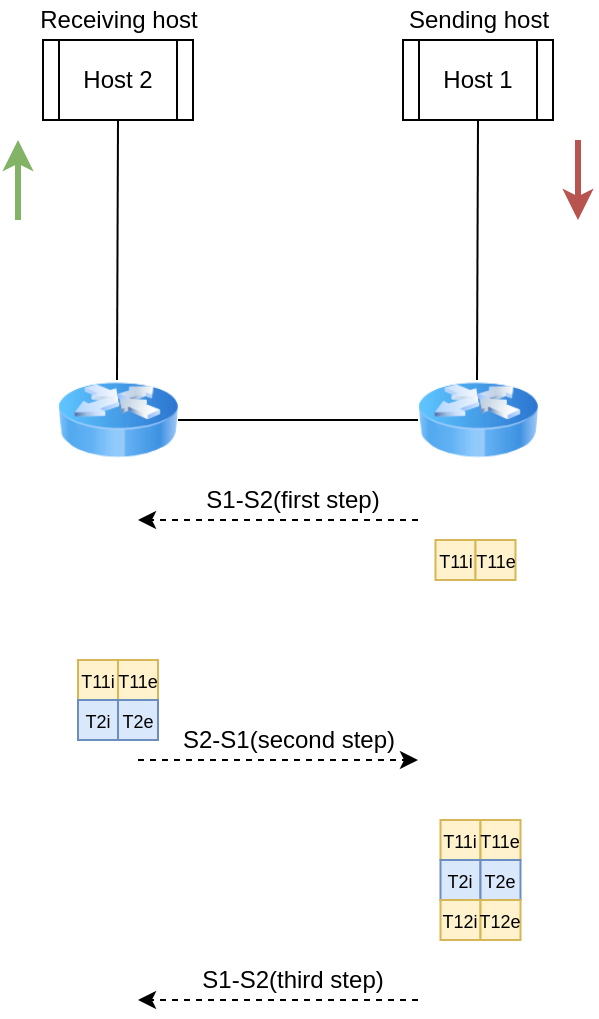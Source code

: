 <mxfile version="14.4.9" type="device" pages="2"><diagram id="rXGgwUdzgR_10rI0ri9y" name="OWD alg"><mxGraphModel dx="1502" dy="603" grid="1" gridSize="10" guides="1" tooltips="1" connect="1" arrows="1" fold="1" page="1" pageScale="1" pageWidth="850" pageHeight="1100" math="0" shadow="0"><root><mxCell id="0"/><mxCell id="1" parent="0"/><mxCell id="xIjWAKy4KelPGEH6DUjn-1" value="" style="image;html=1;image=img/lib/clip_art/networking/Router_Icon_128x128.png" vertex="1" parent="1"><mxGeometry x="260" y="310" width="60" height="60" as="geometry"/></mxCell><mxCell id="xIjWAKy4KelPGEH6DUjn-2" value="" style="image;html=1;image=img/lib/clip_art/networking/Router_Icon_128x128.png" vertex="1" parent="1"><mxGeometry x="440" y="310" width="60" height="60" as="geometry"/></mxCell><mxCell id="xIjWAKy4KelPGEH6DUjn-3" value="Host 1" style="shape=process;whiteSpace=wrap;html=1;backgroundOutline=1;" vertex="1" parent="1"><mxGeometry x="432.5" y="150" width="75" height="40" as="geometry"/></mxCell><mxCell id="xIjWAKy4KelPGEH6DUjn-4" value="Host 2" style="shape=process;whiteSpace=wrap;html=1;backgroundOutline=1;" vertex="1" parent="1"><mxGeometry x="252.5" y="150" width="75" height="40" as="geometry"/></mxCell><mxCell id="xIjWAKy4KelPGEH6DUjn-5" value="" style="endArrow=none;html=1;entryX=0.5;entryY=1;entryDx=0;entryDy=0;" edge="1" parent="1" target="xIjWAKy4KelPGEH6DUjn-3"><mxGeometry width="50" height="50" relative="1" as="geometry"><mxPoint x="469.5" y="320" as="sourcePoint"/><mxPoint x="469.5" y="270" as="targetPoint"/></mxGeometry></mxCell><mxCell id="xIjWAKy4KelPGEH6DUjn-6" value="" style="endArrow=none;html=1;entryX=0.5;entryY=1;entryDx=0;entryDy=0;" edge="1" parent="1" target="xIjWAKy4KelPGEH6DUjn-4"><mxGeometry width="50" height="50" relative="1" as="geometry"><mxPoint x="289.5" y="320" as="sourcePoint"/><mxPoint x="289.5" y="270" as="targetPoint"/></mxGeometry></mxCell><mxCell id="xIjWAKy4KelPGEH6DUjn-7" value="" style="endArrow=none;html=1;exitX=1;exitY=0.5;exitDx=0;exitDy=0;entryX=0;entryY=0.5;entryDx=0;entryDy=0;" edge="1" parent="1" source="xIjWAKy4KelPGEH6DUjn-1" target="xIjWAKy4KelPGEH6DUjn-2"><mxGeometry width="50" height="50" relative="1" as="geometry"><mxPoint x="350" y="340" as="sourcePoint"/><mxPoint x="400" y="290" as="targetPoint"/></mxGeometry></mxCell><mxCell id="xIjWAKy4KelPGEH6DUjn-8" value="Receiving host" style="text;html=1;align=center;verticalAlign=middle;resizable=0;points=[];autosize=1;" vertex="1" parent="1"><mxGeometry x="245" y="130" width="90" height="20" as="geometry"/></mxCell><mxCell id="xIjWAKy4KelPGEH6DUjn-9" value="Sending host" style="text;html=1;align=center;verticalAlign=middle;resizable=0;points=[];autosize=1;" vertex="1" parent="1"><mxGeometry x="425" y="130" width="90" height="20" as="geometry"/></mxCell><mxCell id="xIjWAKy4KelPGEH6DUjn-10" value="" style="shape=image;html=1;verticalAlign=top;verticalLabelPosition=bottom;labelBackgroundColor=#ffffff;imageAspect=0;aspect=fixed;image=https://cdn0.iconfinder.com/data/icons/essentials-4/1691/packet-128.png" vertex="1" parent="1"><mxGeometry x="480" y="200" width="30" height="30" as="geometry"/></mxCell><mxCell id="xIjWAKy4KelPGEH6DUjn-11" value="" style="shape=image;html=1;verticalAlign=top;verticalLabelPosition=bottom;labelBackgroundColor=#ffffff;imageAspect=0;aspect=fixed;image=https://cdn0.iconfinder.com/data/icons/essentials-4/1691/packet-128.png" vertex="1" parent="1"><mxGeometry x="453.75" y="370" width="30" height="30" as="geometry"/></mxCell><mxCell id="xIjWAKy4KelPGEH6DUjn-13" value="&lt;font style=&quot;font-size: 9px&quot;&gt;T11i&lt;/font&gt;" style="whiteSpace=wrap;html=1;aspect=fixed;fillColor=#fff2cc;strokeColor=#d6b656;" vertex="1" parent="1"><mxGeometry x="448.75" y="400" width="20" height="20" as="geometry"/></mxCell><mxCell id="xIjWAKy4KelPGEH6DUjn-14" value="&lt;font style=&quot;font-size: 9px&quot;&gt;T11e&lt;/font&gt;" style="whiteSpace=wrap;html=1;aspect=fixed;fillColor=#fff2cc;strokeColor=#d6b656;" vertex="1" parent="1"><mxGeometry x="468.75" y="400" width="20" height="20" as="geometry"/></mxCell><mxCell id="xIjWAKy4KelPGEH6DUjn-16" value="" style="shape=image;html=1;verticalAlign=top;verticalLabelPosition=bottom;labelBackgroundColor=#ffffff;imageAspect=0;aspect=fixed;image=https://cdn0.iconfinder.com/data/icons/essentials-4/1691/packet-128.png" vertex="1" parent="1"><mxGeometry x="275" y="430" width="30" height="30" as="geometry"/></mxCell><mxCell id="xIjWAKy4KelPGEH6DUjn-17" value="&lt;font style=&quot;font-size: 9px&quot;&gt;T11i&lt;/font&gt;" style="whiteSpace=wrap;html=1;aspect=fixed;fillColor=#fff2cc;strokeColor=#d6b656;" vertex="1" parent="1"><mxGeometry x="270" y="460" width="20" height="20" as="geometry"/></mxCell><mxCell id="xIjWAKy4KelPGEH6DUjn-18" value="&lt;font style=&quot;font-size: 9px&quot;&gt;T11e&lt;/font&gt;" style="whiteSpace=wrap;html=1;aspect=fixed;fillColor=#fff2cc;strokeColor=#d6b656;" vertex="1" parent="1"><mxGeometry x="290" y="460" width="20" height="20" as="geometry"/></mxCell><mxCell id="xIjWAKy4KelPGEH6DUjn-23" value="&lt;font style=&quot;font-size: 9px&quot;&gt;T2i&lt;/font&gt;" style="whiteSpace=wrap;html=1;aspect=fixed;fillColor=#dae8fc;strokeColor=#6c8ebf;" vertex="1" parent="1"><mxGeometry x="270" y="480" width="20" height="20" as="geometry"/></mxCell><mxCell id="xIjWAKy4KelPGEH6DUjn-24" value="&lt;font style=&quot;font-size: 9px&quot;&gt;T2e&lt;/font&gt;" style="whiteSpace=wrap;html=1;aspect=fixed;fillColor=#dae8fc;strokeColor=#6c8ebf;" vertex="1" parent="1"><mxGeometry x="290" y="480" width="20" height="20" as="geometry"/></mxCell><mxCell id="xIjWAKy4KelPGEH6DUjn-25" value="" style="shape=image;html=1;verticalAlign=top;verticalLabelPosition=bottom;labelBackgroundColor=#ffffff;imageAspect=0;aspect=fixed;image=https://cdn0.iconfinder.com/data/icons/essentials-4/1691/packet-128.png" vertex="1" parent="1"><mxGeometry x="456.25" y="510" width="30" height="30" as="geometry"/></mxCell><mxCell id="xIjWAKy4KelPGEH6DUjn-26" value="&lt;font style=&quot;font-size: 9px&quot;&gt;T11i&lt;/font&gt;" style="whiteSpace=wrap;html=1;aspect=fixed;fillColor=#fff2cc;strokeColor=#d6b656;" vertex="1" parent="1"><mxGeometry x="451.25" y="540" width="20" height="20" as="geometry"/></mxCell><mxCell id="xIjWAKy4KelPGEH6DUjn-27" value="&lt;font style=&quot;font-size: 9px&quot;&gt;T11e&lt;/font&gt;" style="whiteSpace=wrap;html=1;aspect=fixed;fillColor=#fff2cc;strokeColor=#d6b656;" vertex="1" parent="1"><mxGeometry x="471.25" y="540" width="20" height="20" as="geometry"/></mxCell><mxCell id="xIjWAKy4KelPGEH6DUjn-28" value="&lt;font style=&quot;font-size: 9px&quot;&gt;T2i&lt;/font&gt;" style="whiteSpace=wrap;html=1;aspect=fixed;fillColor=#dae8fc;strokeColor=#6c8ebf;" vertex="1" parent="1"><mxGeometry x="451.25" y="560" width="20" height="20" as="geometry"/></mxCell><mxCell id="xIjWAKy4KelPGEH6DUjn-29" value="&lt;font style=&quot;font-size: 9px&quot;&gt;T2e&lt;/font&gt;" style="whiteSpace=wrap;html=1;aspect=fixed;fillColor=#dae8fc;strokeColor=#6c8ebf;" vertex="1" parent="1"><mxGeometry x="471.25" y="560" width="20" height="20" as="geometry"/></mxCell><mxCell id="xIjWAKy4KelPGEH6DUjn-30" value="&lt;font style=&quot;font-size: 9px&quot;&gt;T12i&lt;/font&gt;" style="whiteSpace=wrap;html=1;aspect=fixed;fillColor=#fff2cc;strokeColor=#d6b656;" vertex="1" parent="1"><mxGeometry x="451.25" y="580" width="20" height="20" as="geometry"/></mxCell><mxCell id="xIjWAKy4KelPGEH6DUjn-31" value="&lt;font style=&quot;font-size: 9px&quot;&gt;T12e&lt;/font&gt;" style="whiteSpace=wrap;html=1;aspect=fixed;fillColor=#fff2cc;strokeColor=#d6b656;" vertex="1" parent="1"><mxGeometry x="471.25" y="580" width="20" height="20" as="geometry"/></mxCell><mxCell id="xIjWAKy4KelPGEH6DUjn-32" value="" style="endArrow=classic;html=1;dashed=1;" edge="1" parent="1"><mxGeometry width="50" height="50" relative="1" as="geometry"><mxPoint x="440" y="390" as="sourcePoint"/><mxPoint x="300" y="390" as="targetPoint"/></mxGeometry></mxCell><mxCell id="xIjWAKy4KelPGEH6DUjn-33" value="" style="endArrow=classic;html=1;dashed=1;" edge="1" parent="1"><mxGeometry width="50" height="50" relative="1" as="geometry"><mxPoint x="300" y="510" as="sourcePoint"/><mxPoint x="440" y="510" as="targetPoint"/></mxGeometry></mxCell><mxCell id="xIjWAKy4KelPGEH6DUjn-34" value="" style="endArrow=classic;html=1;dashed=1;" edge="1" parent="1"><mxGeometry width="50" height="50" relative="1" as="geometry"><mxPoint x="440" y="630" as="sourcePoint"/><mxPoint x="300" y="630" as="targetPoint"/></mxGeometry></mxCell><mxCell id="xIjWAKy4KelPGEH6DUjn-35" value="" style="shape=image;html=1;verticalAlign=top;verticalLabelPosition=bottom;labelBackgroundColor=#ffffff;imageAspect=0;aspect=fixed;image=https://cdn0.iconfinder.com/data/icons/essentials-4/1691/packet-128.png" vertex="1" parent="1"><mxGeometry x="252.5" y="200" width="30" height="30" as="geometry"/></mxCell><mxCell id="xIjWAKy4KelPGEH6DUjn-36" value="" style="endArrow=classic;html=1;strokeWidth=3;fillColor=#d5e8d4;strokeColor=#82b366;" edge="1" parent="1"><mxGeometry width="50" height="50" relative="1" as="geometry"><mxPoint x="240" y="240" as="sourcePoint"/><mxPoint x="240" y="200" as="targetPoint"/></mxGeometry></mxCell><mxCell id="xIjWAKy4KelPGEH6DUjn-37" value="" style="endArrow=classic;html=1;strokeWidth=3;fillColor=#f8cecc;strokeColor=#b85450;" edge="1" parent="1"><mxGeometry width="50" height="50" relative="1" as="geometry"><mxPoint x="520" y="200" as="sourcePoint"/><mxPoint x="520" y="240" as="targetPoint"/></mxGeometry></mxCell><mxCell id="xIjWAKy4KelPGEH6DUjn-38" value="S1-S2(first step)" style="text;html=1;align=center;verticalAlign=middle;resizable=0;points=[];autosize=1;" vertex="1" parent="1"><mxGeometry x="327" y="370" width="100" height="20" as="geometry"/></mxCell><mxCell id="xIjWAKy4KelPGEH6DUjn-39" value="S2-S1(second step)" style="text;html=1;align=center;verticalAlign=middle;resizable=0;points=[];autosize=1;" vertex="1" parent="1"><mxGeometry x="315" y="490" width="120" height="20" as="geometry"/></mxCell><mxCell id="xIjWAKy4KelPGEH6DUjn-40" value="S1-S2(third step)" style="text;html=1;align=center;verticalAlign=middle;resizable=0;points=[];autosize=1;" vertex="1" parent="1"><mxGeometry x="322" y="610" width="110" height="20" as="geometry"/></mxCell></root></mxGraphModel></diagram><diagram id="BtblNlKZ9GY-y25MF-j2" name="Header_myTunnel"><mxGraphModel dx="1252" dy="503" grid="1" gridSize="10" guides="1" tooltips="1" connect="1" arrows="1" fold="1" page="1" pageScale="1" pageWidth="850" pageHeight="1100" math="0" shadow="0"><root><mxCell id="pxX16LCzKqhFzkyMmFLq-0"/><mxCell id="pxX16LCzKqhFzkyMmFLq-1" parent="pxX16LCzKqhFzkyMmFLq-0"/><mxCell id="pxX16LCzKqhFzkyMmFLq-52" value="" style="rounded=0;whiteSpace=wrap;html=1;" vertex="1" parent="pxX16LCzKqhFzkyMmFLq-1"><mxGeometry x="600" y="400" width="80" height="40" as="geometry"/></mxCell><mxCell id="pxX16LCzKqhFzkyMmFLq-48" value="" style="rounded=0;whiteSpace=wrap;html=1;perimeterSpacing=0;strokeColor=none;" vertex="1" parent="pxX16LCzKqhFzkyMmFLq-1"><mxGeometry x="360" y="100" width="320" height="20" as="geometry"/></mxCell><mxCell id="pxX16LCzKqhFzkyMmFLq-2" value="" style="rounded=0;whiteSpace=wrap;html=1;" vertex="1" parent="pxX16LCzKqhFzkyMmFLq-1"><mxGeometry x="360" y="160" width="320" height="40" as="geometry"/></mxCell><mxCell id="pxX16LCzKqhFzkyMmFLq-12" value="" style="rounded=0;whiteSpace=wrap;html=1;" vertex="1" parent="pxX16LCzKqhFzkyMmFLq-1"><mxGeometry x="360" y="200" width="320" height="40" as="geometry"/></mxCell><mxCell id="pxX16LCzKqhFzkyMmFLq-13" value="" style="rounded=0;whiteSpace=wrap;html=1;" vertex="1" parent="pxX16LCzKqhFzkyMmFLq-1"><mxGeometry x="360" y="240" width="320" height="40" as="geometry"/></mxCell><mxCell id="pxX16LCzKqhFzkyMmFLq-14" value="" style="rounded=0;whiteSpace=wrap;html=1;" vertex="1" parent="pxX16LCzKqhFzkyMmFLq-1"><mxGeometry x="360" y="280" width="320" height="40" as="geometry"/></mxCell><mxCell id="pxX16LCzKqhFzkyMmFLq-15" value="" style="rounded=0;whiteSpace=wrap;html=1;" vertex="1" parent="pxX16LCzKqhFzkyMmFLq-1"><mxGeometry x="360" y="320" width="320" height="40" as="geometry"/></mxCell><mxCell id="pxX16LCzKqhFzkyMmFLq-16" value="" style="rounded=0;whiteSpace=wrap;html=1;" vertex="1" parent="pxX16LCzKqhFzkyMmFLq-1"><mxGeometry x="360" y="360" width="320" height="40" as="geometry"/></mxCell><mxCell id="pxX16LCzKqhFzkyMmFLq-18" value="proto_id" style="rounded=0;whiteSpace=wrap;html=1;" vertex="1" parent="pxX16LCzKqhFzkyMmFLq-1"><mxGeometry x="360" y="160" width="80" height="40" as="geometry"/></mxCell><mxCell id="pxX16LCzKqhFzkyMmFLq-19" value="dst_id" style="rounded=0;whiteSpace=wrap;html=1;" vertex="1" parent="pxX16LCzKqhFzkyMmFLq-1"><mxGeometry x="440" y="160" width="80" height="40" as="geometry"/></mxCell><mxCell id="pxX16LCzKqhFzkyMmFLq-20" value="nhop" style="rounded=0;whiteSpace=wrap;html=1;" vertex="1" parent="pxX16LCzKqhFzkyMmFLq-1"><mxGeometry x="520" y="160" width="80" height="40" as="geometry"/></mxCell><mxCell id="pxX16LCzKqhFzkyMmFLq-21" value="ts_ing1" style="rounded=0;whiteSpace=wrap;html=1;" vertex="1" parent="pxX16LCzKqhFzkyMmFLq-1"><mxGeometry x="600" y="160" width="80" height="40" as="geometry"/></mxCell><mxCell id="pxX16LCzKqhFzkyMmFLq-22" value="ts_ing1" style="rounded=0;whiteSpace=wrap;html=1;" vertex="1" parent="pxX16LCzKqhFzkyMmFLq-1"><mxGeometry x="360" y="200" width="240" height="40" as="geometry"/></mxCell><mxCell id="pxX16LCzKqhFzkyMmFLq-23" value="ts_eg1" style="rounded=0;whiteSpace=wrap;html=1;" vertex="1" parent="pxX16LCzKqhFzkyMmFLq-1"><mxGeometry x="600" y="200" width="80" height="40" as="geometry"/></mxCell><mxCell id="pxX16LCzKqhFzkyMmFLq-24" value="ts_eg1" style="rounded=0;whiteSpace=wrap;html=1;" vertex="1" parent="pxX16LCzKqhFzkyMmFLq-1"><mxGeometry x="360" y="240" width="240" height="40" as="geometry"/></mxCell><mxCell id="pxX16LCzKqhFzkyMmFLq-25" value="ts_is2" style="rounded=0;whiteSpace=wrap;html=1;" vertex="1" parent="pxX16LCzKqhFzkyMmFLq-1"><mxGeometry x="600" y="240" width="80" height="40" as="geometry"/></mxCell><mxCell id="pxX16LCzKqhFzkyMmFLq-26" value="ts_is2" style="rounded=0;whiteSpace=wrap;html=1;" vertex="1" parent="pxX16LCzKqhFzkyMmFLq-1"><mxGeometry x="360" y="280" width="240" height="40" as="geometry"/></mxCell><mxCell id="pxX16LCzKqhFzkyMmFLq-27" value="ts_es2" style="rounded=0;whiteSpace=wrap;html=1;" vertex="1" parent="pxX16LCzKqhFzkyMmFLq-1"><mxGeometry x="600" y="280" width="80" height="40" as="geometry"/></mxCell><mxCell id="pxX16LCzKqhFzkyMmFLq-28" value="ts_es2" style="rounded=0;whiteSpace=wrap;html=1;" vertex="1" parent="pxX16LCzKqhFzkyMmFLq-1"><mxGeometry x="360" y="320" width="240" height="40" as="geometry"/></mxCell><mxCell id="pxX16LCzKqhFzkyMmFLq-29" value="ts_ing1" style="rounded=0;whiteSpace=wrap;html=1;" vertex="1" parent="pxX16LCzKqhFzkyMmFLq-1"><mxGeometry x="600" y="320" width="80" height="40" as="geometry"/></mxCell><mxCell id="pxX16LCzKqhFzkyMmFLq-30" value="ts_ing1" style="rounded=0;whiteSpace=wrap;html=1;" vertex="1" parent="pxX16LCzKqhFzkyMmFLq-1"><mxGeometry x="360" y="360" width="240" height="40" as="geometry"/></mxCell><mxCell id="pxX16LCzKqhFzkyMmFLq-31" value="ts_ing1" style="rounded=0;whiteSpace=wrap;html=1;" vertex="1" parent="pxX16LCzKqhFzkyMmFLq-1"><mxGeometry x="600" y="360" width="80" height="40" as="geometry"/></mxCell><mxCell id="pxX16LCzKqhFzkyMmFLq-32" value="ts_ing1" style="rounded=0;whiteSpace=wrap;html=1;" vertex="1" parent="pxX16LCzKqhFzkyMmFLq-1"><mxGeometry x="360" y="400" width="240" height="40" as="geometry"/></mxCell><mxCell id="pxX16LCzKqhFzkyMmFLq-35" value="0" style="text;html=1;align=center;verticalAlign=middle;resizable=0;points=[];autosize=1;" vertex="1" parent="pxX16LCzKqhFzkyMmFLq-1"><mxGeometry x="350" y="70" width="20" height="20" as="geometry"/></mxCell><mxCell id="pxX16LCzKqhFzkyMmFLq-36" value="1" style="text;html=1;align=center;verticalAlign=middle;resizable=0;points=[];autosize=1;" vertex="1" parent="pxX16LCzKqhFzkyMmFLq-1"><mxGeometry x="390" y="70" width="20" height="20" as="geometry"/></mxCell><mxCell id="pxX16LCzKqhFzkyMmFLq-37" value="2" style="text;html=1;align=center;verticalAlign=middle;resizable=0;points=[];autosize=1;" vertex="1" parent="pxX16LCzKqhFzkyMmFLq-1"><mxGeometry x="430" y="70" width="20" height="20" as="geometry"/></mxCell><mxCell id="pxX16LCzKqhFzkyMmFLq-38" value="3&lt;span style=&quot;color: rgba(0 , 0 , 0 , 0) ; font-family: monospace ; font-size: 0px&quot;&gt;%3CmxGraphModel%3E%3Croot%3E%3CmxCell%20id%3D%220%22%2F%3E%3CmxCell%20id%3D%221%22%20parent%3D%220%22%2F%3E%3CmxCell%20id%3D%222%22%20value%3D%220%22%20style%3D%22text%3Bhtml%3D1%3Balign%3Dcenter%3BverticalAlign%3Dmiddle%3Bresizable%3D0%3Bpoints%3D%5B%5D%3Bautosize%3D1%3B%22%20vertex%3D%221%22%20parent%3D%221%22%3E%3CmxGeometry%20x%3D%22350%22%20y%3D%22135%22%20width%3D%2220%22%20height%3D%2220%22%20as%3D%22geometry%22%2F%3E%3C%2FmxCell%3E%3C%2Froot%3E%3C%2FmxGraphModel%3E&lt;/span&gt;" style="text;html=1;align=center;verticalAlign=middle;resizable=0;points=[];autosize=1;" vertex="1" parent="pxX16LCzKqhFzkyMmFLq-1"><mxGeometry x="470" y="70" width="20" height="20" as="geometry"/></mxCell><mxCell id="pxX16LCzKqhFzkyMmFLq-39" value="4" style="text;html=1;align=center;verticalAlign=middle;resizable=0;points=[];autosize=1;" vertex="1" parent="pxX16LCzKqhFzkyMmFLq-1"><mxGeometry x="510" y="70" width="20" height="20" as="geometry"/></mxCell><mxCell id="pxX16LCzKqhFzkyMmFLq-40" value="5" style="text;html=1;align=center;verticalAlign=middle;resizable=0;points=[];autosize=1;" vertex="1" parent="pxX16LCzKqhFzkyMmFLq-1"><mxGeometry x="550" y="70" width="20" height="20" as="geometry"/></mxCell><mxCell id="pxX16LCzKqhFzkyMmFLq-41" value="6" style="text;html=1;align=center;verticalAlign=middle;resizable=0;points=[];autosize=1;" vertex="1" parent="pxX16LCzKqhFzkyMmFLq-1"><mxGeometry x="590" y="70" width="20" height="20" as="geometry"/></mxCell><mxCell id="pxX16LCzKqhFzkyMmFLq-42" value="7" style="text;html=1;align=center;verticalAlign=middle;resizable=0;points=[];autosize=1;" vertex="1" parent="pxX16LCzKqhFzkyMmFLq-1"><mxGeometry x="630" y="70" width="20" height="20" as="geometry"/></mxCell><mxCell id="pxX16LCzKqhFzkyMmFLq-43" value="8" style="text;html=1;align=center;verticalAlign=middle;resizable=0;points=[];autosize=1;" vertex="1" parent="pxX16LCzKqhFzkyMmFLq-1"><mxGeometry x="670" y="70" width="20" height="20" as="geometry"/></mxCell><mxCell id="pxX16LCzKqhFzkyMmFLq-44" value="" style="rounded=0;whiteSpace=wrap;html=1;perimeterSpacing=0;" vertex="1" parent="pxX16LCzKqhFzkyMmFLq-1"><mxGeometry x="360" y="120" width="320" height="40" as="geometry"/></mxCell><mxCell id="pxX16LCzKqhFzkyMmFLq-45" value="" style="endArrow=none;html=1;strokeWidth=3;entryX=1;entryY=0;entryDx=0;entryDy=0;exitX=0;exitY=0;exitDx=0;exitDy=0;strokeColor=#FFFFFF;" edge="1" parent="pxX16LCzKqhFzkyMmFLq-1" source="pxX16LCzKqhFzkyMmFLq-44" target="pxX16LCzKqhFzkyMmFLq-44"><mxGeometry width="50" height="50" relative="1" as="geometry"><mxPoint x="280" y="160" as="sourcePoint"/><mxPoint x="330" y="110" as="targetPoint"/></mxGeometry></mxCell><mxCell id="pxX16LCzKqhFzkyMmFLq-46" value="" style="endArrow=none;dashed=1;html=1;dashPattern=1 3;strokeWidth=1;exitX=0;exitY=0;exitDx=0;exitDy=0;" edge="1" parent="pxX16LCzKqhFzkyMmFLq-1" source="pxX16LCzKqhFzkyMmFLq-44"><mxGeometry width="50" height="50" relative="1" as="geometry"><mxPoint x="320" y="90" as="sourcePoint"/><mxPoint x="360" y="100" as="targetPoint"/></mxGeometry></mxCell><mxCell id="pxX16LCzKqhFzkyMmFLq-47" value="" style="endArrow=none;dashed=1;html=1;dashPattern=1 3;strokeWidth=1;exitX=0;exitY=0;exitDx=0;exitDy=0;" edge="1" parent="pxX16LCzKqhFzkyMmFLq-1"><mxGeometry width="50" height="50" relative="1" as="geometry"><mxPoint x="680.0" y="120" as="sourcePoint"/><mxPoint x="680" y="100" as="targetPoint"/></mxGeometry></mxCell><mxCell id="pxX16LCzKqhFzkyMmFLq-49" value="Ethernet header" style="text;html=1;strokeColor=none;fillColor=none;align=center;verticalAlign=middle;whiteSpace=wrap;rounded=0;" vertex="1" parent="pxX16LCzKqhFzkyMmFLq-1"><mxGeometry x="500" y="116" width="40" height="20" as="geometry"/></mxCell><mxCell id="pxX16LCzKqhFzkyMmFLq-50" value="" style="rounded=0;whiteSpace=wrap;html=1;perimeterSpacing=0;strokeColor=none;" vertex="1" parent="pxX16LCzKqhFzkyMmFLq-1"><mxGeometry x="360" y="480" width="320" height="20" as="geometry"/></mxCell><mxCell id="pxX16LCzKqhFzkyMmFLq-51" value="" style="rounded=0;whiteSpace=wrap;html=1;perimeterSpacing=0;" vertex="1" parent="pxX16LCzKqhFzkyMmFLq-1"><mxGeometry x="360" y="440" width="320" height="40" as="geometry"/></mxCell><mxCell id="pxX16LCzKqhFzkyMmFLq-54" value="" style="endArrow=none;html=1;strokeWidth=3;strokeColor=#FFFFFF;entryX=1;entryY=0;entryDx=0;entryDy=0;" edge="1" parent="pxX16LCzKqhFzkyMmFLq-1" target="pxX16LCzKqhFzkyMmFLq-51"><mxGeometry width="50" height="50" relative="1" as="geometry"><mxPoint x="600" y="440" as="sourcePoint"/><mxPoint x="670" y="440" as="targetPoint"/></mxGeometry></mxCell><mxCell id="pxX16LCzKqhFzkyMmFLq-57" value="" style="endArrow=none;html=1;strokeWidth=3;strokeColor=#FFFFFF;entryX=1;entryY=0;entryDx=0;entryDy=0;" edge="1" parent="pxX16LCzKqhFzkyMmFLq-1"><mxGeometry width="50" height="50" relative="1" as="geometry"><mxPoint x="360" y="480" as="sourcePoint"/><mxPoint x="680" y="480" as="targetPoint"/></mxGeometry></mxCell><mxCell id="pxX16LCzKqhFzkyMmFLq-55" value="" style="endArrow=none;html=1;strokeWidth=1;exitX=1;exitY=1;exitDx=0;exitDy=0;entryX=1;entryY=0;entryDx=0;entryDy=0;" edge="1" parent="pxX16LCzKqhFzkyMmFLq-1" source="pxX16LCzKqhFzkyMmFLq-51" target="pxX16LCzKqhFzkyMmFLq-52"><mxGeometry width="50" height="50" relative="1" as="geometry"><mxPoint x="690" y="460" as="sourcePoint"/><mxPoint x="740" y="410" as="targetPoint"/></mxGeometry></mxCell><mxCell id="pxX16LCzKqhFzkyMmFLq-56" value="" style="endArrow=none;html=1;strokeWidth=1;entryX=1;entryY=0;entryDx=0;entryDy=0;" edge="1" parent="pxX16LCzKqhFzkyMmFLq-1"><mxGeometry width="50" height="50" relative="1" as="geometry"><mxPoint x="600" y="440" as="sourcePoint"/><mxPoint x="600" y="400" as="targetPoint"/></mxGeometry></mxCell><mxCell id="pxX16LCzKqhFzkyMmFLq-58" value="" style="endArrow=none;dashed=1;html=1;dashPattern=1 3;strokeWidth=1;exitX=0;exitY=0;exitDx=0;exitDy=0;" edge="1" parent="pxX16LCzKqhFzkyMmFLq-1"><mxGeometry width="50" height="50" relative="1" as="geometry"><mxPoint x="360.0" y="500" as="sourcePoint"/><mxPoint x="360" y="480" as="targetPoint"/></mxGeometry></mxCell><mxCell id="pxX16LCzKqhFzkyMmFLq-59" value="" style="endArrow=none;dashed=1;html=1;dashPattern=1 3;strokeWidth=1;exitX=0;exitY=0;exitDx=0;exitDy=0;" edge="1" parent="pxX16LCzKqhFzkyMmFLq-1"><mxGeometry width="50" height="50" relative="1" as="geometry"><mxPoint x="680.0" y="500" as="sourcePoint"/><mxPoint x="680" y="480" as="targetPoint"/></mxGeometry></mxCell><mxCell id="pxX16LCzKqhFzkyMmFLq-60" value="Ethernet payload" style="text;html=1;strokeColor=none;fillColor=none;align=center;verticalAlign=middle;whiteSpace=wrap;rounded=0;" vertex="1" parent="pxX16LCzKqhFzkyMmFLq-1"><mxGeometry x="500" y="454" width="40" height="20" as="geometry"/></mxCell><mxCell id="pxX16LCzKqhFzkyMmFLq-61" value="bytes" style="text;html=1;strokeColor=none;fillColor=none;align=center;verticalAlign=middle;whiteSpace=wrap;rounded=0;" vertex="1" parent="pxX16LCzKqhFzkyMmFLq-1"><mxGeometry x="500" y="50" width="40" height="20" as="geometry"/></mxCell></root></mxGraphModel></diagram></mxfile>